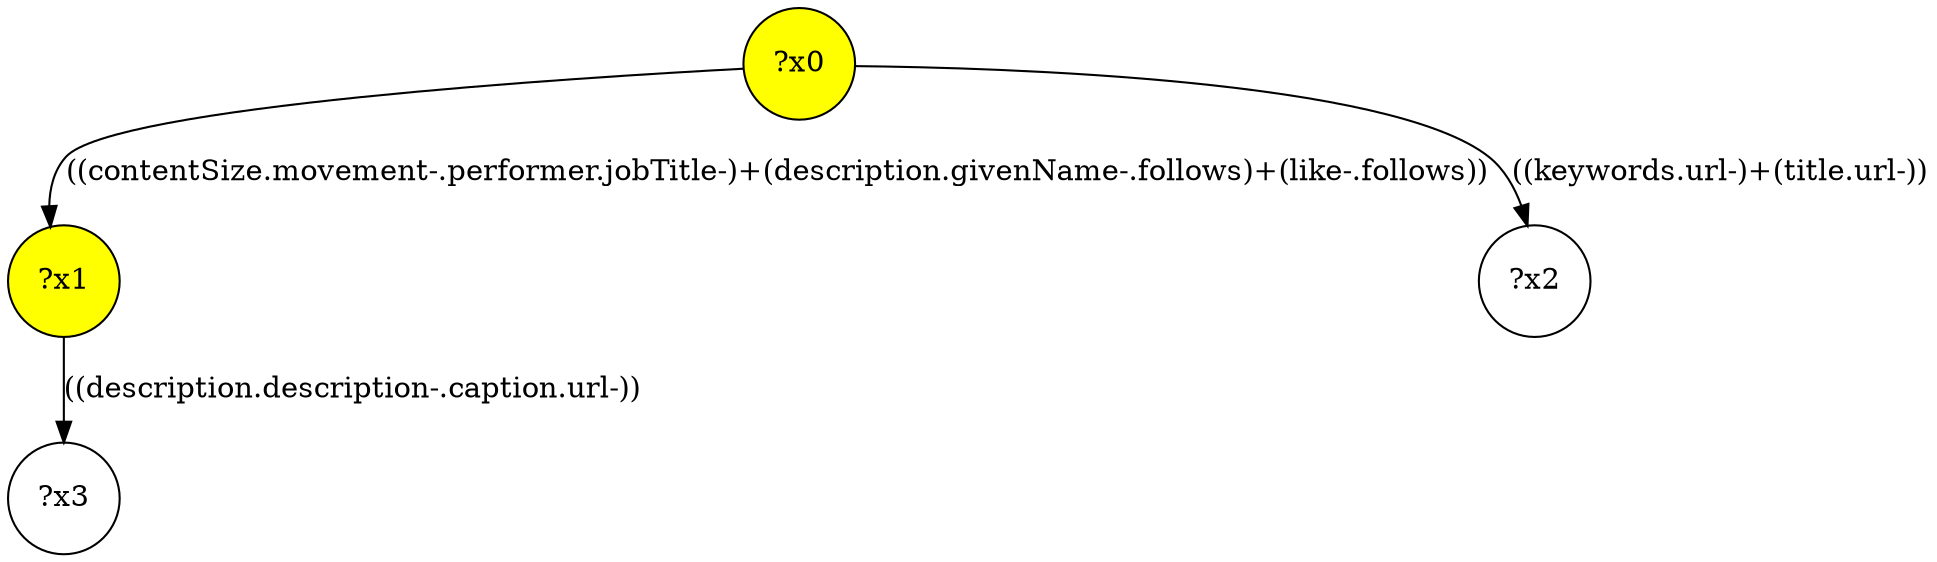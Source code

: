 digraph g {
	x0 [fillcolor="yellow", style="filled," shape=circle, label="?x0"];
	x1 [fillcolor="yellow", style="filled," shape=circle, label="?x1"];
	x0 -> x1 [label="((contentSize.movement-.performer.jobTitle-)+(description.givenName-.follows)+(like-.follows))"];
	x2 [shape=circle, label="?x2"];
	x0 -> x2 [label="((keywords.url-)+(title.url-))"];
	x3 [shape=circle, label="?x3"];
	x1 -> x3 [label="((description.description-.caption.url-))"];
}
